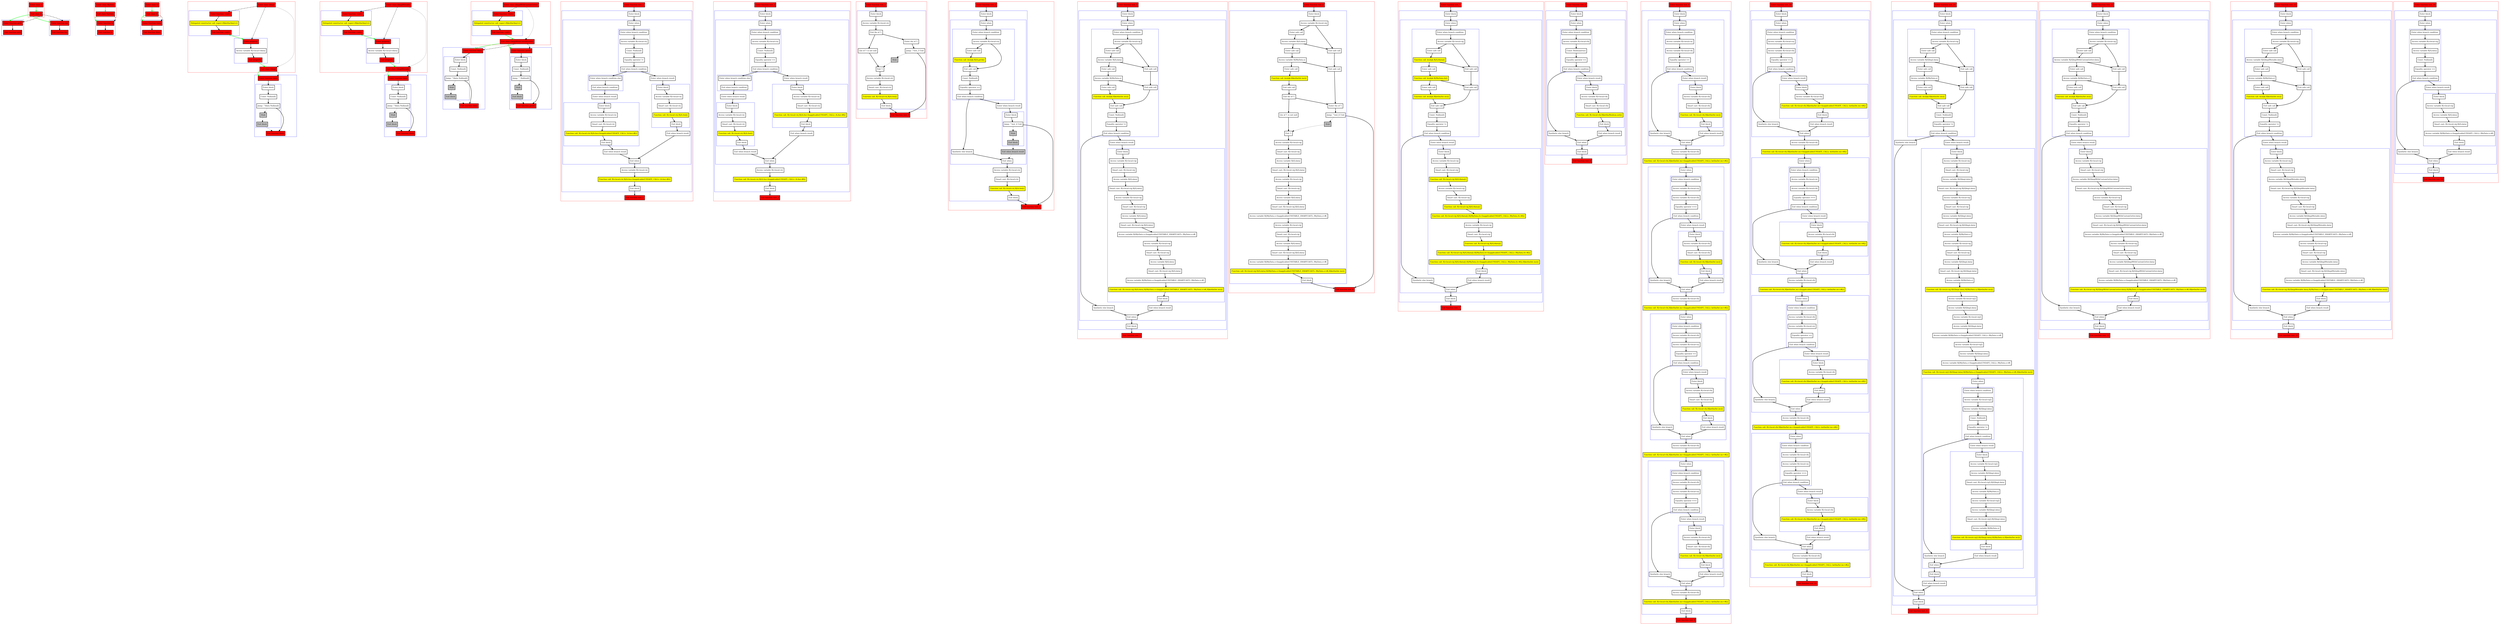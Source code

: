 digraph nullability_kt {
    graph [nodesep=3]
    node [shape=box penwidth=2]
    edge [penwidth=2]

    subgraph cluster_0 {
        color=red
        0 [label="Enter class A" style="filled" fillcolor=red];
        1 [label="Exit class A" style="filled" fillcolor=red];
    }
    subgraph cluster_1 {
        color=blue
        2 [label="Enter function getA" style="filled" fillcolor=red];
        3 [label="Exit function getA" style="filled" fillcolor=red];
    }
    subgraph cluster_2 {
        color=blue
        4 [label="Enter function foo" style="filled" fillcolor=red];
        5 [label="Exit function foo" style="filled" fillcolor=red];
    }
    0 -> {1} [color=green];
    1 -> {2 4} [color=green];
    1 -> {2 4} [style=dashed];
    2 -> {3};
    4 -> {5};

    subgraph cluster_3 {
        color=red
        6 [label="Enter class MyData" style="filled" fillcolor=red];
        7 [label="Exit class MyData" style="filled" fillcolor=red];
    }
    subgraph cluster_4 {
        color=blue
        8 [label="Enter function fs" style="filled" fillcolor=red];
        9 [label="Exit function fs" style="filled" fillcolor=red];
    }
    6 -> {7} [color=green];
    7 -> {8} [color=green];
    7 -> {8} [style=dashed];
    8 -> {9};

    subgraph cluster_5 {
        color=red
        10 [label="Enter class Q" style="filled" fillcolor=red];
        11 [label="Exit class Q" style="filled" fillcolor=red];
    }
    subgraph cluster_6 {
        color=blue
        12 [label="Enter function fdata" style="filled" fillcolor=red];
        13 [label="Exit function fdata" style="filled" fillcolor=red];
    }
    10 -> {11} [color=green];
    11 -> {12} [color=green];
    11 -> {12} [style=dashed];
    12 -> {13};

    subgraph cluster_7 {
        color=red
        14 [label="Enter class QImpl" style="filled" fillcolor=red];
        subgraph cluster_8 {
            color=blue
            15 [label="Enter function <init>" style="filled" fillcolor=red];
            16 [label="Delegated constructor call: super<R|kotlin/Any|>()" style="filled" fillcolor=yellow];
            17 [label="Exit function <init>" style="filled" fillcolor=red];
        }
        subgraph cluster_9 {
            color=blue
            18 [label="Enter property" style="filled" fillcolor=red];
            19 [label="Access variable R|<local>/data|"];
            20 [label="Exit property" style="filled" fillcolor=red];
        }
        21 [label="Exit class QImpl" style="filled" fillcolor=red];
    }
    subgraph cluster_10 {
        color=blue
        22 [label="Enter function fdata" style="filled" fillcolor=red];
        subgraph cluster_11 {
            color=blue
            23 [label="Enter block"];
            24 [label="Const: Null(null)"];
            25 [label="Jump: ^fdata Null(null)"];
            26 [label="Stub" style="filled" fillcolor=gray];
            27 [label="Exit block" style="filled" fillcolor=gray];
        }
        28 [label="Exit function fdata" style="filled" fillcolor=red];
    }
    14 -> {21} [style=dotted];
    14 -> {15 18} [style=dashed];
    15 -> {16};
    16 -> {17};
    17 -> {18} [color=green];
    18 -> {19};
    19 -> {20};
    20 -> {21} [color=green];
    21 -> {22} [color=green];
    21 -> {22} [style=dashed];
    22 -> {23};
    23 -> {24};
    24 -> {25};
    25 -> {28};
    25 -> {26} [style=dotted];
    26 -> {27} [style=dotted];
    27 -> {28} [style=dotted];

    subgraph cluster_12 {
        color=red
        29 [label="Enter class QImplMutable" style="filled" fillcolor=red];
        subgraph cluster_13 {
            color=blue
            30 [label="Enter function <init>" style="filled" fillcolor=red];
            31 [label="Delegated constructor call: super<R|kotlin/Any|>()" style="filled" fillcolor=yellow];
            32 [label="Exit function <init>" style="filled" fillcolor=red];
        }
        subgraph cluster_14 {
            color=blue
            33 [label="Enter property" style="filled" fillcolor=red];
            34 [label="Access variable R|<local>/data|"];
            35 [label="Exit property" style="filled" fillcolor=red];
        }
        36 [label="Exit class QImplMutable" style="filled" fillcolor=red];
    }
    subgraph cluster_15 {
        color=blue
        37 [label="Enter function fdata" style="filled" fillcolor=red];
        subgraph cluster_16 {
            color=blue
            38 [label="Enter block"];
            39 [label="Const: Null(null)"];
            40 [label="Jump: ^fdata Null(null)"];
            41 [label="Stub" style="filled" fillcolor=gray];
            42 [label="Exit block" style="filled" fillcolor=gray];
        }
        43 [label="Exit function fdata" style="filled" fillcolor=red];
    }
    29 -> {36} [style=dotted];
    29 -> {30 33} [style=dashed];
    30 -> {31};
    31 -> {32};
    32 -> {33} [color=green];
    33 -> {34};
    34 -> {35};
    35 -> {36} [color=green];
    36 -> {37} [color=green];
    36 -> {37} [style=dashed];
    37 -> {38};
    38 -> {39};
    39 -> {40};
    40 -> {43};
    40 -> {41} [style=dotted];
    41 -> {42} [style=dotted];
    42 -> {43} [style=dotted];

    subgraph cluster_17 {
        color=red
        44 [label="Enter class QImplWithCustomGetter" style="filled" fillcolor=red];
        subgraph cluster_18 {
            color=blue
            45 [label="Enter function <init>" style="filled" fillcolor=red];
            46 [label="Delegated constructor call: super<R|kotlin/Any|>()" style="filled" fillcolor=yellow];
            47 [label="Exit function <init>" style="filled" fillcolor=red];
        }
        48 [label="Exit class QImplWithCustomGetter" style="filled" fillcolor=red];
    }
    subgraph cluster_19 {
        color=blue
        49 [label="Enter function fdata" style="filled" fillcolor=red];
        subgraph cluster_20 {
            color=blue
            50 [label="Enter block"];
            51 [label="Const: Null(null)"];
            52 [label="Jump: ^fdata Null(null)"];
            53 [label="Stub" style="filled" fillcolor=gray];
            54 [label="Exit block" style="filled" fillcolor=gray];
        }
        55 [label="Exit function fdata" style="filled" fillcolor=red];
    }
    subgraph cluster_21 {
        color=blue
        56 [label="Enter function getter" style="filled" fillcolor=red];
        subgraph cluster_22 {
            color=blue
            57 [label="Enter block"];
            58 [label="Const: Null(null)"];
            59 [label="Jump: ^ Null(null)"];
            60 [label="Stub" style="filled" fillcolor=gray];
            61 [label="Exit block" style="filled" fillcolor=gray];
        }
        62 [label="Exit function getter" style="filled" fillcolor=red];
    }
    44 -> {48} [style=dotted];
    44 -> {45} [style=dashed];
    45 -> {46};
    46 -> {47};
    47 -> {48} [color=green];
    48 -> {49 56} [color=green];
    48 -> {49 56} [style=dashed];
    49 -> {50};
    50 -> {51};
    51 -> {52};
    52 -> {55};
    52 -> {53} [style=dotted];
    53 -> {54} [style=dotted];
    54 -> {55} [style=dotted];
    56 -> {57};
    57 -> {58};
    58 -> {59};
    59 -> {62};
    59 -> {60} [style=dotted];
    60 -> {61} [style=dotted];
    61 -> {62} [style=dotted];

    subgraph cluster_23 {
        color=red
        63 [label="Enter function test_1" style="filled" fillcolor=red];
        subgraph cluster_24 {
            color=blue
            64 [label="Enter block"];
            subgraph cluster_25 {
                color=blue
                65 [label="Enter when"];
                subgraph cluster_26 {
                    color=blue
                    66 [label="Enter when branch condition "];
                    67 [label="Access variable R|<local>/x|"];
                    68 [label="Const: Null(null)"];
                    69 [label="Equality operator !="];
                    70 [label="Exit when branch condition"];
                }
                subgraph cluster_27 {
                    color=blue
                    71 [label="Enter when branch condition else"];
                    72 [label="Exit when branch condition"];
                }
                73 [label="Enter when branch result"];
                subgraph cluster_28 {
                    color=blue
                    74 [label="Enter block"];
                    75 [label="Access variable R|<local>/x|"];
                    76 [label="Smart cast: R|<local>/x|"];
                    77 [label="Function call: R|<local>/x|.R|/A.foo<Inapplicable(UNSAFE_CALL): /A.foo>#|()" style="filled" fillcolor=yellow];
                    78 [label="Exit block"];
                }
                79 [label="Exit when branch result"];
                80 [label="Enter when branch result"];
                subgraph cluster_29 {
                    color=blue
                    81 [label="Enter block"];
                    82 [label="Access variable R|<local>/x|"];
                    83 [label="Smart cast: R|<local>/x|"];
                    84 [label="Function call: R|<local>/x|.R|/A.foo|()" style="filled" fillcolor=yellow];
                    85 [label="Exit block"];
                }
                86 [label="Exit when branch result"];
                87 [label="Exit when"];
            }
            88 [label="Access variable R|<local>/x|"];
            89 [label="Function call: R|<local>/x|.R|/A.foo<Inapplicable(UNSAFE_CALL): /A.foo>#|()" style="filled" fillcolor=yellow];
            90 [label="Exit block"];
        }
        91 [label="Exit function test_1" style="filled" fillcolor=red];
    }
    63 -> {64};
    64 -> {65};
    65 -> {66};
    66 -> {67};
    67 -> {68};
    68 -> {69};
    69 -> {70};
    70 -> {71 80};
    71 -> {72};
    72 -> {73};
    73 -> {74};
    74 -> {75};
    75 -> {76};
    76 -> {77};
    77 -> {78};
    78 -> {79};
    79 -> {87};
    80 -> {81};
    81 -> {82};
    82 -> {83};
    83 -> {84};
    84 -> {85};
    85 -> {86};
    86 -> {87};
    87 -> {88};
    88 -> {89};
    89 -> {90};
    90 -> {91};

    subgraph cluster_30 {
        color=red
        92 [label="Enter function test_2" style="filled" fillcolor=red];
        subgraph cluster_31 {
            color=blue
            93 [label="Enter block"];
            subgraph cluster_32 {
                color=blue
                94 [label="Enter when"];
                subgraph cluster_33 {
                    color=blue
                    95 [label="Enter when branch condition "];
                    96 [label="Access variable R|<local>/x|"];
                    97 [label="Const: Null(null)"];
                    98 [label="Equality operator =="];
                    99 [label="Exit when branch condition"];
                }
                subgraph cluster_34 {
                    color=blue
                    100 [label="Enter when branch condition else"];
                    101 [label="Exit when branch condition"];
                }
                102 [label="Enter when branch result"];
                subgraph cluster_35 {
                    color=blue
                    103 [label="Enter block"];
                    104 [label="Access variable R|<local>/x|"];
                    105 [label="Smart cast: R|<local>/x|"];
                    106 [label="Function call: R|<local>/x|.R|/A.foo|()" style="filled" fillcolor=yellow];
                    107 [label="Exit block"];
                }
                108 [label="Exit when branch result"];
                109 [label="Enter when branch result"];
                subgraph cluster_36 {
                    color=blue
                    110 [label="Enter block"];
                    111 [label="Access variable R|<local>/x|"];
                    112 [label="Smart cast: R|<local>/x|"];
                    113 [label="Function call: R|<local>/x|.R|/A.foo<Inapplicable(UNSAFE_CALL): /A.foo>#|()" style="filled" fillcolor=yellow];
                    114 [label="Exit block"];
                }
                115 [label="Exit when branch result"];
                116 [label="Exit when"];
            }
            117 [label="Access variable R|<local>/x|"];
            118 [label="Function call: R|<local>/x|.R|/A.foo<Inapplicable(UNSAFE_CALL): /A.foo>#|()" style="filled" fillcolor=yellow];
            119 [label="Exit block"];
        }
        120 [label="Exit function test_2" style="filled" fillcolor=red];
    }
    92 -> {93};
    93 -> {94};
    94 -> {95};
    95 -> {96};
    96 -> {97};
    97 -> {98};
    98 -> {99};
    99 -> {100 109};
    100 -> {101};
    101 -> {102};
    102 -> {103};
    103 -> {104};
    104 -> {105};
    105 -> {106};
    106 -> {107};
    107 -> {108};
    108 -> {116};
    109 -> {110};
    110 -> {111};
    111 -> {112};
    112 -> {113};
    113 -> {114};
    114 -> {115};
    115 -> {116};
    116 -> {117};
    117 -> {118};
    118 -> {119};
    119 -> {120};

    subgraph cluster_37 {
        color=red
        121 [label="Enter function test_3" style="filled" fillcolor=red];
        subgraph cluster_38 {
            color=blue
            122 [label="Enter block"];
            123 [label="Access variable R|<local>/x|"];
            124 [label="Exit lhs of ?:"];
            125 [label="Enter rhs of ?:"];
            126 [label="Jump: ^test_3 Unit"];
            127 [label="Stub" style="filled" fillcolor=gray];
            128 [label="Lhs of ?: is not null"];
            129 [label="Exit ?:"];
            130 [label="Access variable R|<local>/x|"];
            131 [label="Smart cast: R|<local>/x|"];
            132 [label="Function call: R|<local>/x|.R|/A.foo|()" style="filled" fillcolor=yellow];
            133 [label="Exit block"];
        }
        134 [label="Exit function test_3" style="filled" fillcolor=red];
    }
    121 -> {122};
    122 -> {123};
    123 -> {124};
    124 -> {125 128};
    125 -> {126};
    126 -> {134};
    126 -> {127} [style=dotted];
    127 -> {129} [style=dotted];
    128 -> {129};
    129 -> {130};
    130 -> {131};
    131 -> {132};
    132 -> {133};
    133 -> {134};

    subgraph cluster_39 {
        color=red
        135 [label="Enter function test_4" style="filled" fillcolor=red];
        subgraph cluster_40 {
            color=blue
            136 [label="Enter block"];
            subgraph cluster_41 {
                color=blue
                137 [label="Enter when"];
                subgraph cluster_42 {
                    color=blue
                    138 [label="Enter when branch condition "];
                    139 [label="Access variable R|<local>/x|"];
                    140 [label="Enter safe call"];
                    141 [label="Function call: $subj$.R|/A.getA|()" style="filled" fillcolor=yellow];
                    142 [label="Exit safe call"];
                    143 [label="Const: Null(null)"];
                    144 [label="Equality operator =="];
                    145 [label="Exit when branch condition"];
                }
                146 [label="Synthetic else branch"];
                147 [label="Enter when branch result"];
                subgraph cluster_43 {
                    color=blue
                    148 [label="Enter block"];
                    149 [label="Jump: ^test_4 Unit"];
                    150 [label="Stub" style="filled" fillcolor=gray];
                    151 [label="Exit block" style="filled" fillcolor=gray];
                }
                152 [label="Exit when branch result" style="filled" fillcolor=gray];
                153 [label="Exit when"];
            }
            154 [label="Access variable R|<local>/x|"];
            155 [label="Smart cast: R|<local>/x|"];
            156 [label="Function call: R|<local>/x|.R|/A.foo|()" style="filled" fillcolor=yellow];
            157 [label="Exit block"];
        }
        158 [label="Exit function test_4" style="filled" fillcolor=red];
    }
    135 -> {136};
    136 -> {137};
    137 -> {138};
    138 -> {139};
    139 -> {140 142};
    140 -> {141};
    141 -> {142};
    142 -> {143};
    143 -> {144};
    144 -> {145};
    145 -> {146 147};
    146 -> {153};
    147 -> {148};
    148 -> {149};
    149 -> {158};
    149 -> {150} [style=dotted];
    150 -> {151} [style=dotted];
    151 -> {152} [style=dotted];
    152 -> {153} [style=dotted];
    153 -> {154};
    154 -> {155};
    155 -> {156};
    156 -> {157};
    157 -> {158};

    subgraph cluster_44 {
        color=red
        159 [label="Enter function test_5" style="filled" fillcolor=red];
        subgraph cluster_45 {
            color=blue
            160 [label="Enter block"];
            subgraph cluster_46 {
                color=blue
                161 [label="Enter when"];
                subgraph cluster_47 {
                    color=blue
                    162 [label="Enter when branch condition "];
                    163 [label="Access variable R|<local>/q|"];
                    164 [label="Enter safe call"];
                    165 [label="Access variable R|/Q.data|"];
                    166 [label="Enter safe call"];
                    167 [label="Access variable R|/MyData.s|"];
                    168 [label="Enter safe call"];
                    169 [label="Function call: $subj$.R|kotlin/Int.inc|()" style="filled" fillcolor=yellow];
                    170 [label="Exit safe call"];
                    171 [label="Exit safe call"];
                    172 [label="Exit safe call"];
                    173 [label="Const: Null(null)"];
                    174 [label="Equality operator !="];
                    175 [label="Exit when branch condition"];
                }
                176 [label="Synthetic else branch"];
                177 [label="Enter when branch result"];
                subgraph cluster_48 {
                    color=blue
                    178 [label="Enter block"];
                    179 [label="Access variable R|<local>/q|"];
                    180 [label="Smart cast: R|<local>/q|"];
                    181 [label="Access variable R|/Q.data|"];
                    182 [label="Smart cast: R|<local>/q|.R|/Q.data|"];
                    183 [label="Access variable R|<local>/q|"];
                    184 [label="Smart cast: R|<local>/q|"];
                    185 [label="Access variable R|/Q.data|"];
                    186 [label="Smart cast: R|<local>/q|.R|/Q.data|"];
                    187 [label="Access variable R|/MyData.s<Inapplicable(UNSTABLE_SMARTCAST): /MyData.s>#|"];
                    188 [label="Access variable R|<local>/q|"];
                    189 [label="Smart cast: R|<local>/q|"];
                    190 [label="Access variable R|/Q.data|"];
                    191 [label="Smart cast: R|<local>/q|.R|/Q.data|"];
                    192 [label="Access variable R|/MyData.s<Inapplicable(UNSTABLE_SMARTCAST): /MyData.s>#|"];
                    193 [label="Function call: R|<local>/q|.R|/Q.data|.R|/MyData.s<Inapplicable(UNSTABLE_SMARTCAST): /MyData.s>#|.R|kotlin/Int.inc|()" style="filled" fillcolor=yellow];
                    194 [label="Exit block"];
                }
                195 [label="Exit when branch result"];
                196 [label="Exit when"];
            }
            197 [label="Exit block"];
        }
        198 [label="Exit function test_5" style="filled" fillcolor=red];
    }
    159 -> {160};
    160 -> {161};
    161 -> {162};
    162 -> {163};
    163 -> {164 170};
    164 -> {165};
    165 -> {166 170};
    166 -> {167};
    167 -> {168 171};
    168 -> {169};
    169 -> {172};
    170 -> {171};
    171 -> {172};
    172 -> {173};
    173 -> {174};
    174 -> {175};
    175 -> {176 177};
    176 -> {196};
    177 -> {178};
    178 -> {179};
    179 -> {180};
    180 -> {181};
    181 -> {182};
    182 -> {183};
    183 -> {184};
    184 -> {185};
    185 -> {186};
    186 -> {187};
    187 -> {188};
    188 -> {189};
    189 -> {190};
    190 -> {191};
    191 -> {192};
    192 -> {193};
    193 -> {194};
    194 -> {195};
    195 -> {196};
    196 -> {197};
    197 -> {198};

    subgraph cluster_49 {
        color=red
        199 [label="Enter function test_6" style="filled" fillcolor=red];
        subgraph cluster_50 {
            color=blue
            200 [label="Enter block"];
            201 [label="Access variable R|<local>/q|"];
            202 [label="Enter safe call"];
            203 [label="Access variable R|/Q.data|"];
            204 [label="Enter safe call"];
            205 [label="Access variable R|/MyData.s|"];
            206 [label="Enter safe call"];
            207 [label="Function call: $subj$.R|kotlin/Int.inc|()" style="filled" fillcolor=yellow];
            208 [label="Exit safe call"];
            209 [label="Exit lhs of ?:"];
            210 [label="Lhs of ?: is not null"];
            211 [label="Exit safe call"];
            212 [label="Exit safe call"];
            213 [label="Enter rhs of ?:"];
            214 [label="Jump: ^test_6 Unit"];
            215 [label="Stub" style="filled" fillcolor=gray];
            216 [label="Exit ?:"];
            217 [label="Access variable R|<local>/q|"];
            218 [label="Smart cast: R|<local>/q|"];
            219 [label="Access variable R|/Q.data|"];
            220 [label="Smart cast: R|<local>/q|.R|/Q.data|"];
            221 [label="Access variable R|<local>/q|"];
            222 [label="Smart cast: R|<local>/q|"];
            223 [label="Access variable R|/Q.data|"];
            224 [label="Smart cast: R|<local>/q|.R|/Q.data|"];
            225 [label="Access variable R|/MyData.s<Inapplicable(UNSTABLE_SMARTCAST): /MyData.s>#|"];
            226 [label="Access variable R|<local>/q|"];
            227 [label="Smart cast: R|<local>/q|"];
            228 [label="Access variable R|/Q.data|"];
            229 [label="Smart cast: R|<local>/q|.R|/Q.data|"];
            230 [label="Access variable R|/MyData.s<Inapplicable(UNSTABLE_SMARTCAST): /MyData.s>#|"];
            231 [label="Function call: R|<local>/q|.R|/Q.data|.R|/MyData.s<Inapplicable(UNSTABLE_SMARTCAST): /MyData.s>#|.R|kotlin/Int.inc|()" style="filled" fillcolor=yellow];
            232 [label="Exit block"];
        }
        233 [label="Exit function test_6" style="filled" fillcolor=red];
    }
    199 -> {200};
    200 -> {201};
    201 -> {202 211};
    202 -> {203};
    203 -> {204 211};
    204 -> {205};
    205 -> {206 212};
    206 -> {207};
    207 -> {208};
    208 -> {209};
    209 -> {210 213};
    210 -> {216};
    211 -> {212};
    212 -> {213};
    213 -> {214};
    214 -> {233};
    214 -> {215} [style=dotted];
    215 -> {216} [style=dotted];
    216 -> {217};
    217 -> {218};
    218 -> {219};
    219 -> {220};
    220 -> {221};
    221 -> {222};
    222 -> {223};
    223 -> {224};
    224 -> {225};
    225 -> {226};
    226 -> {227};
    227 -> {228};
    228 -> {229};
    229 -> {230};
    230 -> {231};
    231 -> {232};
    232 -> {233};

    subgraph cluster_51 {
        color=red
        234 [label="Enter function test_7" style="filled" fillcolor=red];
        subgraph cluster_52 {
            color=blue
            235 [label="Enter block"];
            subgraph cluster_53 {
                color=blue
                236 [label="Enter when"];
                subgraph cluster_54 {
                    color=blue
                    237 [label="Enter when branch condition "];
                    238 [label="Access variable R|<local>/q|"];
                    239 [label="Enter safe call"];
                    240 [label="Function call: $subj$.R|/Q.fdata|()" style="filled" fillcolor=yellow];
                    241 [label="Enter safe call"];
                    242 [label="Function call: $subj$.R|/MyData.fs|()" style="filled" fillcolor=yellow];
                    243 [label="Enter safe call"];
                    244 [label="Function call: $subj$.R|kotlin/Int.inc|()" style="filled" fillcolor=yellow];
                    245 [label="Exit safe call"];
                    246 [label="Exit safe call"];
                    247 [label="Exit safe call"];
                    248 [label="Const: Null(null)"];
                    249 [label="Equality operator !="];
                    250 [label="Exit when branch condition"];
                }
                251 [label="Synthetic else branch"];
                252 [label="Enter when branch result"];
                subgraph cluster_55 {
                    color=blue
                    253 [label="Enter block"];
                    254 [label="Access variable R|<local>/q|"];
                    255 [label="Smart cast: R|<local>/q|"];
                    256 [label="Function call: R|<local>/q|.R|/Q.fdata|()" style="filled" fillcolor=yellow];
                    257 [label="Access variable R|<local>/q|"];
                    258 [label="Smart cast: R|<local>/q|"];
                    259 [label="Function call: R|<local>/q|.R|/Q.fdata|()" style="filled" fillcolor=yellow];
                    260 [label="Function call: R|<local>/q|.R|/Q.fdata|().R|/MyData.fs<Inapplicable(UNSAFE_CALL): /MyData.fs>#|()" style="filled" fillcolor=yellow];
                    261 [label="Access variable R|<local>/q|"];
                    262 [label="Smart cast: R|<local>/q|"];
                    263 [label="Function call: R|<local>/q|.R|/Q.fdata|()" style="filled" fillcolor=yellow];
                    264 [label="Function call: R|<local>/q|.R|/Q.fdata|().R|/MyData.fs<Inapplicable(UNSAFE_CALL): /MyData.fs>#|()" style="filled" fillcolor=yellow];
                    265 [label="Function call: R|<local>/q|.R|/Q.fdata|().R|/MyData.fs<Inapplicable(UNSAFE_CALL): /MyData.fs>#|().R|kotlin/Int.inc|()" style="filled" fillcolor=yellow];
                    266 [label="Exit block"];
                }
                267 [label="Exit when branch result"];
                268 [label="Exit when"];
            }
            269 [label="Exit block"];
        }
        270 [label="Exit function test_7" style="filled" fillcolor=red];
    }
    234 -> {235};
    235 -> {236};
    236 -> {237};
    237 -> {238};
    238 -> {239 245};
    239 -> {240};
    240 -> {241 245};
    241 -> {242};
    242 -> {243 246};
    243 -> {244};
    244 -> {247};
    245 -> {246};
    246 -> {247};
    247 -> {248};
    248 -> {249};
    249 -> {250};
    250 -> {251 252};
    251 -> {268};
    252 -> {253};
    253 -> {254};
    254 -> {255};
    255 -> {256};
    256 -> {257};
    257 -> {258};
    258 -> {259};
    259 -> {260};
    260 -> {261};
    261 -> {262};
    262 -> {263};
    263 -> {264};
    264 -> {265};
    265 -> {266};
    266 -> {267};
    267 -> {268};
    268 -> {269};
    269 -> {270};

    subgraph cluster_56 {
        color=red
        271 [label="Enter function test_8" style="filled" fillcolor=red];
        subgraph cluster_57 {
            color=blue
            272 [label="Enter block"];
            subgraph cluster_58 {
                color=blue
                273 [label="Enter when"];
                subgraph cluster_59 {
                    color=blue
                    274 [label="Enter when branch condition "];
                    275 [label="Access variable R|<local>/b|"];
                    276 [label="Const: Boolean(true)"];
                    277 [label="Equality operator =="];
                    278 [label="Exit when branch condition"];
                }
                279 [label="Synthetic else branch"];
                280 [label="Enter when branch result"];
                subgraph cluster_60 {
                    color=blue
                    281 [label="Enter block"];
                    282 [label="Access variable R|<local>/b|"];
                    283 [label="Smart cast: R|<local>/b|"];
                    284 [label="Function call: R|<local>/b|.R|kotlin/Boolean.not|()" style="filled" fillcolor=yellow];
                    285 [label="Exit block"];
                }
                286 [label="Exit when branch result"];
                287 [label="Exit when"];
            }
            288 [label="Exit block"];
        }
        289 [label="Exit function test_8" style="filled" fillcolor=red];
    }
    271 -> {272};
    272 -> {273};
    273 -> {274};
    274 -> {275};
    275 -> {276};
    276 -> {277};
    277 -> {278};
    278 -> {279 280};
    279 -> {287};
    280 -> {281};
    281 -> {282};
    282 -> {283};
    283 -> {284};
    284 -> {285};
    285 -> {286};
    286 -> {287};
    287 -> {288};
    288 -> {289};

    subgraph cluster_61 {
        color=red
        290 [label="Enter function test_9" style="filled" fillcolor=red];
        subgraph cluster_62 {
            color=blue
            291 [label="Enter block"];
            subgraph cluster_63 {
                color=blue
                292 [label="Enter when"];
                subgraph cluster_64 {
                    color=blue
                    293 [label="Enter when branch condition "];
                    294 [label="Access variable R|<local>/a|"];
                    295 [label="Access variable R|<local>/b|"];
                    296 [label="Equality operator =="];
                    297 [label="Exit when branch condition"];
                }
                298 [label="Synthetic else branch"];
                299 [label="Enter when branch result"];
                subgraph cluster_65 {
                    color=blue
                    300 [label="Enter block"];
                    301 [label="Access variable R|<local>/b|"];
                    302 [label="Smart cast: R|<local>/b|"];
                    303 [label="Function call: R|<local>/b|.R|kotlin/Int.inc|()" style="filled" fillcolor=yellow];
                    304 [label="Exit block"];
                }
                305 [label="Exit when branch result"];
                306 [label="Exit when"];
            }
            307 [label="Access variable R|<local>/b|"];
            308 [label="Function call: R|<local>/b|.R|kotlin/Int.inc<Inapplicable(UNSAFE_CALL): kotlin/Int.inc>#|()" style="filled" fillcolor=yellow];
            subgraph cluster_66 {
                color=blue
                309 [label="Enter when"];
                subgraph cluster_67 {
                    color=blue
                    310 [label="Enter when branch condition "];
                    311 [label="Access variable R|<local>/a|"];
                    312 [label="Access variable R|<local>/b|"];
                    313 [label="Equality operator ==="];
                    314 [label="Exit when branch condition"];
                }
                315 [label="Synthetic else branch"];
                316 [label="Enter when branch result"];
                subgraph cluster_68 {
                    color=blue
                    317 [label="Enter block"];
                    318 [label="Access variable R|<local>/b|"];
                    319 [label="Smart cast: R|<local>/b|"];
                    320 [label="Function call: R|<local>/b|.R|kotlin/Int.inc|()" style="filled" fillcolor=yellow];
                    321 [label="Exit block"];
                }
                322 [label="Exit when branch result"];
                323 [label="Exit when"];
            }
            324 [label="Access variable R|<local>/b|"];
            325 [label="Function call: R|<local>/b|.R|kotlin/Int.inc<Inapplicable(UNSAFE_CALL): kotlin/Int.inc>#|()" style="filled" fillcolor=yellow];
            subgraph cluster_69 {
                color=blue
                326 [label="Enter when"];
                subgraph cluster_70 {
                    color=blue
                    327 [label="Enter when branch condition "];
                    328 [label="Access variable R|<local>/b|"];
                    329 [label="Access variable R|<local>/a|"];
                    330 [label="Equality operator =="];
                    331 [label="Exit when branch condition"];
                }
                332 [label="Synthetic else branch"];
                333 [label="Enter when branch result"];
                subgraph cluster_71 {
                    color=blue
                    334 [label="Enter block"];
                    335 [label="Access variable R|<local>/b|"];
                    336 [label="Smart cast: R|<local>/b|"];
                    337 [label="Function call: R|<local>/b|.R|kotlin/Int.inc|()" style="filled" fillcolor=yellow];
                    338 [label="Exit block"];
                }
                339 [label="Exit when branch result"];
                340 [label="Exit when"];
            }
            341 [label="Access variable R|<local>/b|"];
            342 [label="Function call: R|<local>/b|.R|kotlin/Int.inc<Inapplicable(UNSAFE_CALL): kotlin/Int.inc>#|()" style="filled" fillcolor=yellow];
            subgraph cluster_72 {
                color=blue
                343 [label="Enter when"];
                subgraph cluster_73 {
                    color=blue
                    344 [label="Enter when branch condition "];
                    345 [label="Access variable R|<local>/b|"];
                    346 [label="Access variable R|<local>/a|"];
                    347 [label="Equality operator ==="];
                    348 [label="Exit when branch condition"];
                }
                349 [label="Synthetic else branch"];
                350 [label="Enter when branch result"];
                subgraph cluster_74 {
                    color=blue
                    351 [label="Enter block"];
                    352 [label="Access variable R|<local>/b|"];
                    353 [label="Smart cast: R|<local>/b|"];
                    354 [label="Function call: R|<local>/b|.R|kotlin/Int.inc|()" style="filled" fillcolor=yellow];
                    355 [label="Exit block"];
                }
                356 [label="Exit when branch result"];
                357 [label="Exit when"];
            }
            358 [label="Access variable R|<local>/b|"];
            359 [label="Function call: R|<local>/b|.R|kotlin/Int.inc<Inapplicable(UNSAFE_CALL): kotlin/Int.inc>#|()" style="filled" fillcolor=yellow];
            360 [label="Exit block"];
        }
        361 [label="Exit function test_9" style="filled" fillcolor=red];
    }
    290 -> {291};
    291 -> {292};
    292 -> {293};
    293 -> {294};
    294 -> {295};
    295 -> {296};
    296 -> {297};
    297 -> {298 299};
    298 -> {306};
    299 -> {300};
    300 -> {301};
    301 -> {302};
    302 -> {303};
    303 -> {304};
    304 -> {305};
    305 -> {306};
    306 -> {307};
    307 -> {308};
    308 -> {309};
    309 -> {310};
    310 -> {311};
    311 -> {312};
    312 -> {313};
    313 -> {314};
    314 -> {315 316};
    315 -> {323};
    316 -> {317};
    317 -> {318};
    318 -> {319};
    319 -> {320};
    320 -> {321};
    321 -> {322};
    322 -> {323};
    323 -> {324};
    324 -> {325};
    325 -> {326};
    326 -> {327};
    327 -> {328};
    328 -> {329};
    329 -> {330};
    330 -> {331};
    331 -> {332 333};
    332 -> {340};
    333 -> {334};
    334 -> {335};
    335 -> {336};
    336 -> {337};
    337 -> {338};
    338 -> {339};
    339 -> {340};
    340 -> {341};
    341 -> {342};
    342 -> {343};
    343 -> {344};
    344 -> {345};
    345 -> {346};
    346 -> {347};
    347 -> {348};
    348 -> {349 350};
    349 -> {357};
    350 -> {351};
    351 -> {352};
    352 -> {353};
    353 -> {354};
    354 -> {355};
    355 -> {356};
    356 -> {357};
    357 -> {358};
    358 -> {359};
    359 -> {360};
    360 -> {361};

    subgraph cluster_75 {
        color=red
        362 [label="Enter function test_10" style="filled" fillcolor=red];
        subgraph cluster_76 {
            color=blue
            363 [label="Enter block"];
            subgraph cluster_77 {
                color=blue
                364 [label="Enter when"];
                subgraph cluster_78 {
                    color=blue
                    365 [label="Enter when branch condition "];
                    366 [label="Access variable R|<local>/a|"];
                    367 [label="Access variable R|<local>/b|"];
                    368 [label="Equality operator =="];
                    369 [label="Exit when branch condition"];
                }
                370 [label="Synthetic else branch"];
                371 [label="Enter when branch result"];
                subgraph cluster_79 {
                    color=blue
                    372 [label="Enter block"];
                    373 [label="Access variable R|<local>/b|"];
                    374 [label="Function call: R|<local>/b|.R|kotlin/Int.inc<Inapplicable(UNSAFE_CALL): kotlin/Int.inc>#|()" style="filled" fillcolor=yellow];
                    375 [label="Exit block"];
                }
                376 [label="Exit when branch result"];
                377 [label="Exit when"];
            }
            378 [label="Access variable R|<local>/b|"];
            379 [label="Function call: R|<local>/b|.R|kotlin/Int.inc<Inapplicable(UNSAFE_CALL): kotlin/Int.inc>#|()" style="filled" fillcolor=yellow];
            subgraph cluster_80 {
                color=blue
                380 [label="Enter when"];
                subgraph cluster_81 {
                    color=blue
                    381 [label="Enter when branch condition "];
                    382 [label="Access variable R|<local>/a|"];
                    383 [label="Access variable R|<local>/b|"];
                    384 [label="Equality operator ==="];
                    385 [label="Exit when branch condition"];
                }
                386 [label="Synthetic else branch"];
                387 [label="Enter when branch result"];
                subgraph cluster_82 {
                    color=blue
                    388 [label="Enter block"];
                    389 [label="Access variable R|<local>/b|"];
                    390 [label="Function call: R|<local>/b|.R|kotlin/Int.inc<Inapplicable(UNSAFE_CALL): kotlin/Int.inc>#|()" style="filled" fillcolor=yellow];
                    391 [label="Exit block"];
                }
                392 [label="Exit when branch result"];
                393 [label="Exit when"];
            }
            394 [label="Access variable R|<local>/b|"];
            395 [label="Function call: R|<local>/b|.R|kotlin/Int.inc<Inapplicable(UNSAFE_CALL): kotlin/Int.inc>#|()" style="filled" fillcolor=yellow];
            subgraph cluster_83 {
                color=blue
                396 [label="Enter when"];
                subgraph cluster_84 {
                    color=blue
                    397 [label="Enter when branch condition "];
                    398 [label="Access variable R|<local>/b|"];
                    399 [label="Access variable R|<local>/a|"];
                    400 [label="Equality operator =="];
                    401 [label="Exit when branch condition"];
                }
                402 [label="Synthetic else branch"];
                403 [label="Enter when branch result"];
                subgraph cluster_85 {
                    color=blue
                    404 [label="Enter block"];
                    405 [label="Access variable R|<local>/b|"];
                    406 [label="Function call: R|<local>/b|.R|kotlin/Int.inc<Inapplicable(UNSAFE_CALL): kotlin/Int.inc>#|()" style="filled" fillcolor=yellow];
                    407 [label="Exit block"];
                }
                408 [label="Exit when branch result"];
                409 [label="Exit when"];
            }
            410 [label="Access variable R|<local>/b|"];
            411 [label="Function call: R|<local>/b|.R|kotlin/Int.inc<Inapplicable(UNSAFE_CALL): kotlin/Int.inc>#|()" style="filled" fillcolor=yellow];
            subgraph cluster_86 {
                color=blue
                412 [label="Enter when"];
                subgraph cluster_87 {
                    color=blue
                    413 [label="Enter when branch condition "];
                    414 [label="Access variable R|<local>/b|"];
                    415 [label="Access variable R|<local>/a|"];
                    416 [label="Equality operator ==="];
                    417 [label="Exit when branch condition"];
                }
                418 [label="Synthetic else branch"];
                419 [label="Enter when branch result"];
                subgraph cluster_88 {
                    color=blue
                    420 [label="Enter block"];
                    421 [label="Access variable R|<local>/b|"];
                    422 [label="Function call: R|<local>/b|.R|kotlin/Int.inc<Inapplicable(UNSAFE_CALL): kotlin/Int.inc>#|()" style="filled" fillcolor=yellow];
                    423 [label="Exit block"];
                }
                424 [label="Exit when branch result"];
                425 [label="Exit when"];
            }
            426 [label="Access variable R|<local>/b|"];
            427 [label="Function call: R|<local>/b|.R|kotlin/Int.inc<Inapplicable(UNSAFE_CALL): kotlin/Int.inc>#|()" style="filled" fillcolor=yellow];
            428 [label="Exit block"];
        }
        429 [label="Exit function test_10" style="filled" fillcolor=red];
    }
    362 -> {363};
    363 -> {364};
    364 -> {365};
    365 -> {366};
    366 -> {367};
    367 -> {368};
    368 -> {369};
    369 -> {370 371};
    370 -> {377};
    371 -> {372};
    372 -> {373};
    373 -> {374};
    374 -> {375};
    375 -> {376};
    376 -> {377};
    377 -> {378};
    378 -> {379};
    379 -> {380};
    380 -> {381};
    381 -> {382};
    382 -> {383};
    383 -> {384};
    384 -> {385};
    385 -> {386 387};
    386 -> {393};
    387 -> {388};
    388 -> {389};
    389 -> {390};
    390 -> {391};
    391 -> {392};
    392 -> {393};
    393 -> {394};
    394 -> {395};
    395 -> {396};
    396 -> {397};
    397 -> {398};
    398 -> {399};
    399 -> {400};
    400 -> {401};
    401 -> {402 403};
    402 -> {409};
    403 -> {404};
    404 -> {405};
    405 -> {406};
    406 -> {407};
    407 -> {408};
    408 -> {409};
    409 -> {410};
    410 -> {411};
    411 -> {412};
    412 -> {413};
    413 -> {414};
    414 -> {415};
    415 -> {416};
    416 -> {417};
    417 -> {418 419};
    418 -> {425};
    419 -> {420};
    420 -> {421};
    421 -> {422};
    422 -> {423};
    423 -> {424};
    424 -> {425};
    425 -> {426};
    426 -> {427};
    427 -> {428};
    428 -> {429};

    subgraph cluster_89 {
        color=red
        430 [label="Enter function test_11" style="filled" fillcolor=red];
        subgraph cluster_90 {
            color=blue
            431 [label="Enter block"];
            subgraph cluster_91 {
                color=blue
                432 [label="Enter when"];
                subgraph cluster_92 {
                    color=blue
                    433 [label="Enter when branch condition "];
                    434 [label="Access variable R|<local>/q|"];
                    435 [label="Enter safe call"];
                    436 [label="Access variable R|/QImpl.data|"];
                    437 [label="Enter safe call"];
                    438 [label="Access variable R|/MyData.s|"];
                    439 [label="Enter safe call"];
                    440 [label="Function call: $subj$.R|kotlin/Int.inc|()" style="filled" fillcolor=yellow];
                    441 [label="Exit safe call"];
                    442 [label="Exit safe call"];
                    443 [label="Exit safe call"];
                    444 [label="Const: Null(null)"];
                    445 [label="Equality operator !="];
                    446 [label="Exit when branch condition"];
                }
                447 [label="Synthetic else branch"];
                448 [label="Enter when branch result"];
                subgraph cluster_93 {
                    color=blue
                    449 [label="Enter block"];
                    450 [label="Access variable R|<local>/q|"];
                    451 [label="Smart cast: R|<local>/q|"];
                    452 [label="Access variable R|/QImpl.data|"];
                    453 [label="Smart cast: R|<local>/q|.R|/QImpl.data|"];
                    454 [label="Access variable R|<local>/q|"];
                    455 [label="Smart cast: R|<local>/q|"];
                    456 [label="Access variable R|/QImpl.data|"];
                    457 [label="Smart cast: R|<local>/q|.R|/QImpl.data|"];
                    458 [label="Access variable R|/MyData.s|"];
                    459 [label="Access variable R|<local>/q|"];
                    460 [label="Smart cast: R|<local>/q|"];
                    461 [label="Access variable R|/QImpl.data|"];
                    462 [label="Smart cast: R|<local>/q|.R|/QImpl.data|"];
                    463 [label="Access variable R|/MyData.s|"];
                    464 [label="Function call: R|<local>/q|.R|/QImpl.data|.R|/MyData.s|.R|kotlin/Int.inc|()" style="filled" fillcolor=yellow];
                    465 [label="Access variable R|<local>/q2|"];
                    466 [label="Access variable R|/QImpl.data|"];
                    467 [label="Access variable R|<local>/q2|"];
                    468 [label="Access variable R|/QImpl.data|"];
                    469 [label="Access variable R|/MyData.s<Inapplicable(UNSAFE_CALL): /MyData.s>#|"];
                    470 [label="Access variable R|<local>/q2|"];
                    471 [label="Access variable R|/QImpl.data|"];
                    472 [label="Access variable R|/MyData.s<Inapplicable(UNSAFE_CALL): /MyData.s>#|"];
                    473 [label="Function call: R|<local>/q2|.R|/QImpl.data|.R|/MyData.s<Inapplicable(UNSAFE_CALL): /MyData.s>#|.R|kotlin/Int.inc|()" style="filled" fillcolor=yellow];
                    subgraph cluster_94 {
                        color=blue
                        474 [label="Enter when"];
                        subgraph cluster_95 {
                            color=blue
                            475 [label="Enter when branch condition "];
                            476 [label="Access variable R|<local>/q2|"];
                            477 [label="Access variable R|/QImpl.data|"];
                            478 [label="Const: Null(null)"];
                            479 [label="Equality operator !="];
                            480 [label="Exit when branch condition"];
                        }
                        481 [label="Synthetic else branch"];
                        482 [label="Enter when branch result"];
                        subgraph cluster_96 {
                            color=blue
                            483 [label="Enter block"];
                            484 [label="Access variable R|<local>/q2|"];
                            485 [label="Access variable R|/QImpl.data|"];
                            486 [label="Smart cast: R|<local>/q2|.R|/QImpl.data|"];
                            487 [label="Access variable R|/MyData.s|"];
                            488 [label="Access variable R|<local>/q2|"];
                            489 [label="Access variable R|/QImpl.data|"];
                            490 [label="Smart cast: R|<local>/q2|.R|/QImpl.data|"];
                            491 [label="Access variable R|/MyData.s|"];
                            492 [label="Function call: R|<local>/q2|.R|/QImpl.data|.R|/MyData.s|.R|kotlin/Int.inc|()" style="filled" fillcolor=yellow];
                            493 [label="Exit block"];
                        }
                        494 [label="Exit when branch result"];
                        495 [label="Exit when"];
                    }
                    496 [label="Exit block"];
                }
                497 [label="Exit when branch result"];
                498 [label="Exit when"];
            }
            499 [label="Exit block"];
        }
        500 [label="Exit function test_11" style="filled" fillcolor=red];
    }
    430 -> {431};
    431 -> {432};
    432 -> {433};
    433 -> {434};
    434 -> {435 441};
    435 -> {436};
    436 -> {437 441};
    437 -> {438};
    438 -> {439 442};
    439 -> {440};
    440 -> {443};
    441 -> {442};
    442 -> {443};
    443 -> {444};
    444 -> {445};
    445 -> {446};
    446 -> {447 448};
    447 -> {498};
    448 -> {449};
    449 -> {450};
    450 -> {451};
    451 -> {452};
    452 -> {453};
    453 -> {454};
    454 -> {455};
    455 -> {456};
    456 -> {457};
    457 -> {458};
    458 -> {459};
    459 -> {460};
    460 -> {461};
    461 -> {462};
    462 -> {463};
    463 -> {464};
    464 -> {465};
    465 -> {466};
    466 -> {467};
    467 -> {468};
    468 -> {469};
    469 -> {470};
    470 -> {471};
    471 -> {472};
    472 -> {473};
    473 -> {474};
    474 -> {475};
    475 -> {476};
    476 -> {477};
    477 -> {478};
    478 -> {479};
    479 -> {480};
    480 -> {481 482};
    481 -> {495};
    482 -> {483};
    483 -> {484};
    484 -> {485};
    485 -> {486};
    486 -> {487};
    487 -> {488};
    488 -> {489};
    489 -> {490};
    490 -> {491};
    491 -> {492};
    492 -> {493};
    493 -> {494};
    494 -> {495};
    495 -> {496};
    496 -> {497};
    497 -> {498};
    498 -> {499};
    499 -> {500};

    subgraph cluster_97 {
        color=red
        501 [label="Enter function test_12" style="filled" fillcolor=red];
        subgraph cluster_98 {
            color=blue
            502 [label="Enter block"];
            subgraph cluster_99 {
                color=blue
                503 [label="Enter when"];
                subgraph cluster_100 {
                    color=blue
                    504 [label="Enter when branch condition "];
                    505 [label="Access variable R|<local>/q|"];
                    506 [label="Enter safe call"];
                    507 [label="Access variable R|/QImplWithCustomGetter.data|"];
                    508 [label="Enter safe call"];
                    509 [label="Access variable R|/MyData.s|"];
                    510 [label="Enter safe call"];
                    511 [label="Function call: $subj$.R|kotlin/Int.inc|()" style="filled" fillcolor=yellow];
                    512 [label="Exit safe call"];
                    513 [label="Exit safe call"];
                    514 [label="Exit safe call"];
                    515 [label="Const: Null(null)"];
                    516 [label="Equality operator !="];
                    517 [label="Exit when branch condition"];
                }
                518 [label="Synthetic else branch"];
                519 [label="Enter when branch result"];
                subgraph cluster_101 {
                    color=blue
                    520 [label="Enter block"];
                    521 [label="Access variable R|<local>/q|"];
                    522 [label="Smart cast: R|<local>/q|"];
                    523 [label="Access variable R|/QImplWithCustomGetter.data|"];
                    524 [label="Smart cast: R|<local>/q|.R|/QImplWithCustomGetter.data|"];
                    525 [label="Access variable R|<local>/q|"];
                    526 [label="Smart cast: R|<local>/q|"];
                    527 [label="Access variable R|/QImplWithCustomGetter.data|"];
                    528 [label="Smart cast: R|<local>/q|.R|/QImplWithCustomGetter.data|"];
                    529 [label="Access variable R|/MyData.s<Inapplicable(UNSTABLE_SMARTCAST): /MyData.s>#|"];
                    530 [label="Access variable R|<local>/q|"];
                    531 [label="Smart cast: R|<local>/q|"];
                    532 [label="Access variable R|/QImplWithCustomGetter.data|"];
                    533 [label="Smart cast: R|<local>/q|.R|/QImplWithCustomGetter.data|"];
                    534 [label="Access variable R|/MyData.s<Inapplicable(UNSTABLE_SMARTCAST): /MyData.s>#|"];
                    535 [label="Function call: R|<local>/q|.R|/QImplWithCustomGetter.data|.R|/MyData.s<Inapplicable(UNSTABLE_SMARTCAST): /MyData.s>#|.R|kotlin/Int.inc|()" style="filled" fillcolor=yellow];
                    536 [label="Exit block"];
                }
                537 [label="Exit when branch result"];
                538 [label="Exit when"];
            }
            539 [label="Exit block"];
        }
        540 [label="Exit function test_12" style="filled" fillcolor=red];
    }
    501 -> {502};
    502 -> {503};
    503 -> {504};
    504 -> {505};
    505 -> {506 512};
    506 -> {507};
    507 -> {508 512};
    508 -> {509};
    509 -> {510 513};
    510 -> {511};
    511 -> {514};
    512 -> {513};
    513 -> {514};
    514 -> {515};
    515 -> {516};
    516 -> {517};
    517 -> {518 519};
    518 -> {538};
    519 -> {520};
    520 -> {521};
    521 -> {522};
    522 -> {523};
    523 -> {524};
    524 -> {525};
    525 -> {526};
    526 -> {527};
    527 -> {528};
    528 -> {529};
    529 -> {530};
    530 -> {531};
    531 -> {532};
    532 -> {533};
    533 -> {534};
    534 -> {535};
    535 -> {536};
    536 -> {537};
    537 -> {538};
    538 -> {539};
    539 -> {540};

    subgraph cluster_102 {
        color=red
        541 [label="Enter function test_13" style="filled" fillcolor=red];
        subgraph cluster_103 {
            color=blue
            542 [label="Enter block"];
            subgraph cluster_104 {
                color=blue
                543 [label="Enter when"];
                subgraph cluster_105 {
                    color=blue
                    544 [label="Enter when branch condition "];
                    545 [label="Access variable R|<local>/q|"];
                    546 [label="Enter safe call"];
                    547 [label="Access variable R|/QImplMutable.data|"];
                    548 [label="Enter safe call"];
                    549 [label="Access variable R|/MyData.s|"];
                    550 [label="Enter safe call"];
                    551 [label="Function call: $subj$.R|kotlin/Int.inc|()" style="filled" fillcolor=yellow];
                    552 [label="Exit safe call"];
                    553 [label="Exit safe call"];
                    554 [label="Exit safe call"];
                    555 [label="Const: Null(null)"];
                    556 [label="Equality operator !="];
                    557 [label="Exit when branch condition"];
                }
                558 [label="Synthetic else branch"];
                559 [label="Enter when branch result"];
                subgraph cluster_106 {
                    color=blue
                    560 [label="Enter block"];
                    561 [label="Access variable R|<local>/q|"];
                    562 [label="Smart cast: R|<local>/q|"];
                    563 [label="Access variable R|/QImplMutable.data|"];
                    564 [label="Smart cast: R|<local>/q|.R|/QImplMutable.data|"];
                    565 [label="Access variable R|<local>/q|"];
                    566 [label="Smart cast: R|<local>/q|"];
                    567 [label="Access variable R|/QImplMutable.data|"];
                    568 [label="Smart cast: R|<local>/q|.R|/QImplMutable.data|"];
                    569 [label="Access variable R|/MyData.s<Inapplicable(UNSTABLE_SMARTCAST): /MyData.s>#|"];
                    570 [label="Access variable R|<local>/q|"];
                    571 [label="Smart cast: R|<local>/q|"];
                    572 [label="Access variable R|/QImplMutable.data|"];
                    573 [label="Smart cast: R|<local>/q|.R|/QImplMutable.data|"];
                    574 [label="Access variable R|/MyData.s<Inapplicable(UNSTABLE_SMARTCAST): /MyData.s>#|"];
                    575 [label="Function call: R|<local>/q|.R|/QImplMutable.data|.R|/MyData.s<Inapplicable(UNSTABLE_SMARTCAST): /MyData.s>#|.R|kotlin/Int.inc|()" style="filled" fillcolor=yellow];
                    576 [label="Exit block"];
                }
                577 [label="Exit when branch result"];
                578 [label="Exit when"];
            }
            579 [label="Exit block"];
        }
        580 [label="Exit function test_13" style="filled" fillcolor=red];
    }
    541 -> {542};
    542 -> {543};
    543 -> {544};
    544 -> {545};
    545 -> {546 552};
    546 -> {547};
    547 -> {548 552};
    548 -> {549};
    549 -> {550 553};
    550 -> {551};
    551 -> {554};
    552 -> {553};
    553 -> {554};
    554 -> {555};
    555 -> {556};
    556 -> {557};
    557 -> {558 559};
    558 -> {578};
    559 -> {560};
    560 -> {561};
    561 -> {562};
    562 -> {563};
    563 -> {564};
    564 -> {565};
    565 -> {566};
    566 -> {567};
    567 -> {568};
    568 -> {569};
    569 -> {570};
    570 -> {571};
    571 -> {572};
    572 -> {573};
    573 -> {574};
    574 -> {575};
    575 -> {576};
    576 -> {577};
    577 -> {578};
    578 -> {579};
    579 -> {580};

    subgraph cluster_107 {
        color=red
        581 [label="Enter function test_14" style="filled" fillcolor=red];
        subgraph cluster_108 {
            color=blue
            582 [label="Enter block"];
            subgraph cluster_109 {
                color=blue
                583 [label="Enter when"];
                subgraph cluster_110 {
                    color=blue
                    584 [label="Enter when branch condition "];
                    585 [label="Access variable R|<local>/q|"];
                    586 [label="Access variable R|/Q.data|"];
                    587 [label="Const: Null(null)"];
                    588 [label="Equality operator =="];
                    589 [label="Exit when branch condition"];
                }
                590 [label="Synthetic else branch"];
                591 [label="Enter when branch result"];
                subgraph cluster_111 {
                    color=blue
                    592 [label="Enter block"];
                    593 [label="Access variable R|<local>/q|"];
                    594 [label="Access variable R|/Q.data|"];
                    595 [label="Smart cast: R|<local>/q|.R|/Q.data|"];
                    596 [label="Access variable R|/MyData.s<Inapplicable(UNSAFE_CALL): /MyData.s>#|"];
                    597 [label="Exit block"];
                }
                598 [label="Exit when branch result"];
                599 [label="Exit when"];
            }
            600 [label="Exit block"];
        }
        601 [label="Exit function test_14" style="filled" fillcolor=red];
    }
    581 -> {582};
    582 -> {583};
    583 -> {584};
    584 -> {585};
    585 -> {586};
    586 -> {587};
    587 -> {588};
    588 -> {589};
    589 -> {590 591};
    590 -> {599};
    591 -> {592};
    592 -> {593};
    593 -> {594};
    594 -> {595};
    595 -> {596};
    596 -> {597};
    597 -> {598};
    598 -> {599};
    599 -> {600};
    600 -> {601};

}
